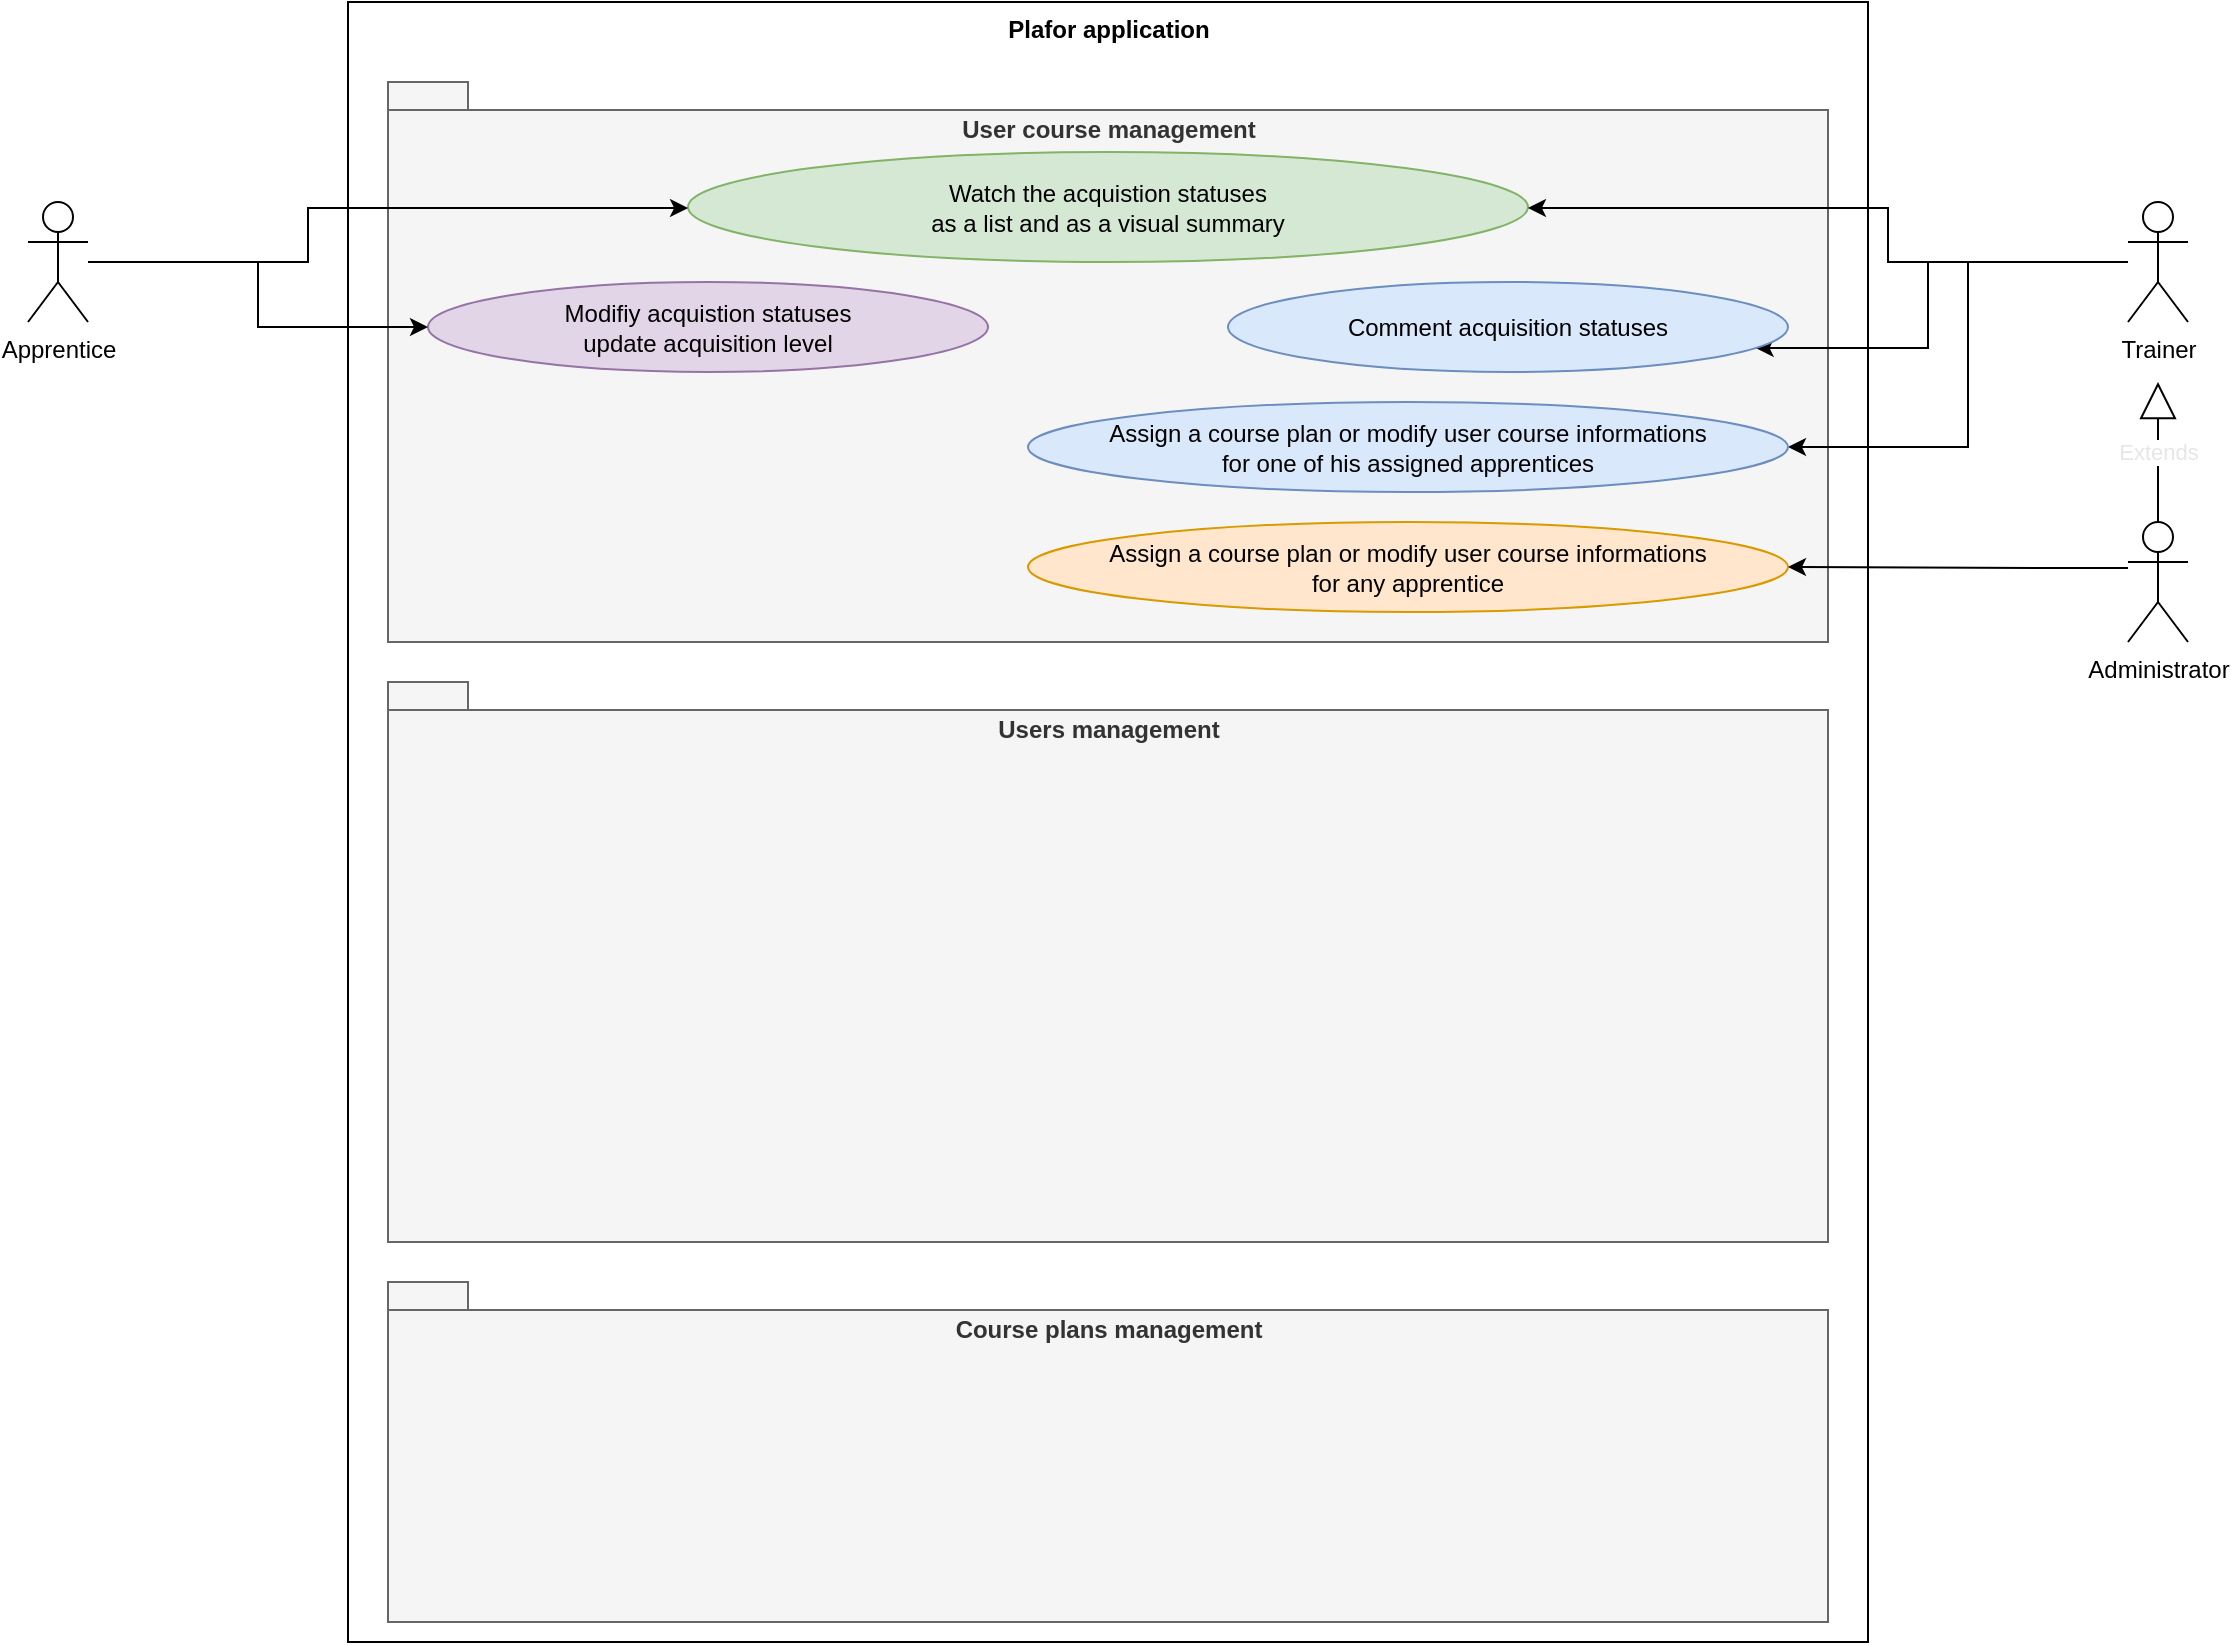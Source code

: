 <mxfile version="14.5.1" type="device"><diagram id="8LLtrC1UAH9TrSH0WZXc" name="Page-1"><mxGraphModel dx="1422" dy="822" grid="1" gridSize="10" guides="1" tooltips="1" connect="1" arrows="1" fold="1" page="1" pageScale="1" pageWidth="1169" pageHeight="827" math="0" shadow="0"><root><mxCell id="0"/><mxCell id="1" parent="0"/><mxCell id="bsOJ9E-6gHC0FW-vvhnW-1" value="Plafor application" style="html=1;verticalAlign=top;fontStyle=1" vertex="1" parent="1"><mxGeometry x="200" width="760" height="820" as="geometry"/></mxCell><mxCell id="bsOJ9E-6gHC0FW-vvhnW-4" value="User course management" style="shape=folder;fontStyle=1;spacingTop=10;tabWidth=40;tabHeight=14;tabPosition=left;html=1;horizontal=1;verticalAlign=top;fillColor=#f5f5f5;strokeColor=#666666;fontColor=#333333;" vertex="1" parent="1"><mxGeometry x="220" y="40" width="720" height="280" as="geometry"/></mxCell><mxCell id="bsOJ9E-6gHC0FW-vvhnW-5" value="Watch the acquistion statuses&lt;br&gt;as a list and as a visual summary" style="ellipse;whiteSpace=wrap;html=1;fillColor=#d5e8d4;strokeColor=#82b366;" vertex="1" parent="1"><mxGeometry x="370" y="75" width="420" height="55" as="geometry"/></mxCell><mxCell id="bsOJ9E-6gHC0FW-vvhnW-6" value="Modifiy acquistion statuses&lt;br&gt;update acquisition level" style="ellipse;whiteSpace=wrap;html=1;fillColor=#e1d5e7;strokeColor=#9673a6;" vertex="1" parent="1"><mxGeometry x="240" y="140" width="280" height="45" as="geometry"/></mxCell><mxCell id="bsOJ9E-6gHC0FW-vvhnW-15" style="edgeStyle=orthogonalEdgeStyle;rounded=0;orthogonalLoop=1;jettySize=auto;html=1;fontColor=#E6E6E6;" edge="1" parent="1" source="bsOJ9E-6gHC0FW-vvhnW-8" target="bsOJ9E-6gHC0FW-vvhnW-5"><mxGeometry relative="1" as="geometry"><Array as="points"><mxPoint x="180" y="130"/><mxPoint x="180" y="103"/></Array></mxGeometry></mxCell><mxCell id="bsOJ9E-6gHC0FW-vvhnW-16" style="edgeStyle=orthogonalEdgeStyle;rounded=0;orthogonalLoop=1;jettySize=auto;html=1;fontColor=#E6E6E6;" edge="1" parent="1" source="bsOJ9E-6gHC0FW-vvhnW-8" target="bsOJ9E-6gHC0FW-vvhnW-6"><mxGeometry relative="1" as="geometry"/></mxCell><mxCell id="bsOJ9E-6gHC0FW-vvhnW-8" value="Apprentice" style="shape=umlActor;verticalLabelPosition=bottom;verticalAlign=top;html=1;" vertex="1" parent="1"><mxGeometry x="40" y="100" width="30" height="60" as="geometry"/></mxCell><mxCell id="bsOJ9E-6gHC0FW-vvhnW-19" style="edgeStyle=orthogonalEdgeStyle;rounded=0;orthogonalLoop=1;jettySize=auto;html=1;fontColor=#E6E6E6;" edge="1" parent="1" source="bsOJ9E-6gHC0FW-vvhnW-11" target="bsOJ9E-6gHC0FW-vvhnW-5"><mxGeometry relative="1" as="geometry"><Array as="points"><mxPoint x="970" y="130"/><mxPoint x="970" y="103"/></Array></mxGeometry></mxCell><mxCell id="bsOJ9E-6gHC0FW-vvhnW-20" style="edgeStyle=orthogonalEdgeStyle;rounded=0;orthogonalLoop=1;jettySize=auto;html=1;fontColor=#E6E6E6;" edge="1" parent="1" source="bsOJ9E-6gHC0FW-vvhnW-11" target="bsOJ9E-6gHC0FW-vvhnW-17"><mxGeometry relative="1" as="geometry"><Array as="points"><mxPoint x="990" y="130"/><mxPoint x="990" y="173"/></Array></mxGeometry></mxCell><mxCell id="bsOJ9E-6gHC0FW-vvhnW-22" style="edgeStyle=orthogonalEdgeStyle;rounded=0;orthogonalLoop=1;jettySize=auto;html=1;entryX=1;entryY=0.5;entryDx=0;entryDy=0;fontColor=#E6E6E6;" edge="1" parent="1" source="bsOJ9E-6gHC0FW-vvhnW-11" target="bsOJ9E-6gHC0FW-vvhnW-21"><mxGeometry relative="1" as="geometry"><Array as="points"><mxPoint x="1010" y="130"/><mxPoint x="1010" y="223"/></Array></mxGeometry></mxCell><mxCell id="bsOJ9E-6gHC0FW-vvhnW-11" value="Trainer" style="shape=umlActor;verticalLabelPosition=bottom;verticalAlign=top;html=1;" vertex="1" parent="1"><mxGeometry x="1090" y="100" width="30" height="60" as="geometry"/></mxCell><mxCell id="bsOJ9E-6gHC0FW-vvhnW-17" value="Comment acquisition statuses" style="ellipse;whiteSpace=wrap;html=1;fillColor=#dae8fc;strokeColor=#6c8ebf;" vertex="1" parent="1"><mxGeometry x="640" y="140" width="280" height="45" as="geometry"/></mxCell><mxCell id="bsOJ9E-6gHC0FW-vvhnW-21" value="Assign a course plan or modify user course informations&lt;br&gt;for one of his assigned apprentices" style="ellipse;whiteSpace=wrap;html=1;fillColor=#dae8fc;strokeColor=#6c8ebf;" vertex="1" parent="1"><mxGeometry x="540" y="200" width="380" height="45" as="geometry"/></mxCell><mxCell id="bsOJ9E-6gHC0FW-vvhnW-23" value="Assign a course plan or modify user course informations&lt;br&gt;for any apprentice" style="ellipse;whiteSpace=wrap;html=1;fillColor=#ffe6cc;strokeColor=#d79b00;" vertex="1" parent="1"><mxGeometry x="540" y="260" width="380" height="45" as="geometry"/></mxCell><mxCell id="bsOJ9E-6gHC0FW-vvhnW-25" style="edgeStyle=orthogonalEdgeStyle;rounded=0;orthogonalLoop=1;jettySize=auto;html=1;fontColor=#E6E6E6;entryX=1;entryY=0.5;entryDx=0;entryDy=0;" edge="1" parent="1" source="bsOJ9E-6gHC0FW-vvhnW-24" target="bsOJ9E-6gHC0FW-vvhnW-23"><mxGeometry relative="1" as="geometry"><Array as="points"><mxPoint x="1050" y="283"/><mxPoint x="1050" y="283"/></Array></mxGeometry></mxCell><mxCell id="bsOJ9E-6gHC0FW-vvhnW-24" value="Administrator" style="shape=umlActor;verticalLabelPosition=bottom;verticalAlign=top;html=1;" vertex="1" parent="1"><mxGeometry x="1090" y="260" width="30" height="60" as="geometry"/></mxCell><mxCell id="bsOJ9E-6gHC0FW-vvhnW-27" value="Extends" style="endArrow=block;endSize=16;endFill=0;html=1;fontColor=#E6E6E6;exitX=0.5;exitY=0;exitDx=0;exitDy=0;exitPerimeter=0;" edge="1" parent="1" source="bsOJ9E-6gHC0FW-vvhnW-24"><mxGeometry width="160" relative="1" as="geometry"><mxPoint x="1080" y="280" as="sourcePoint"/><mxPoint x="1105" y="190" as="targetPoint"/></mxGeometry></mxCell><mxCell id="bsOJ9E-6gHC0FW-vvhnW-30" value="Users management" style="shape=folder;fontStyle=1;spacingTop=10;tabWidth=40;tabHeight=14;tabPosition=left;html=1;horizontal=1;verticalAlign=top;fillColor=#f5f5f5;strokeColor=#666666;fontColor=#333333;" vertex="1" parent="1"><mxGeometry x="220" y="340" width="720" height="280" as="geometry"/></mxCell><mxCell id="bsOJ9E-6gHC0FW-vvhnW-31" value="Course plans management" style="shape=folder;fontStyle=1;spacingTop=10;tabWidth=40;tabHeight=14;tabPosition=left;html=1;horizontal=1;verticalAlign=top;fillColor=#f5f5f5;strokeColor=#666666;fontColor=#333333;" vertex="1" parent="1"><mxGeometry x="220" y="640" width="720" height="170" as="geometry"/></mxCell></root></mxGraphModel></diagram></mxfile>